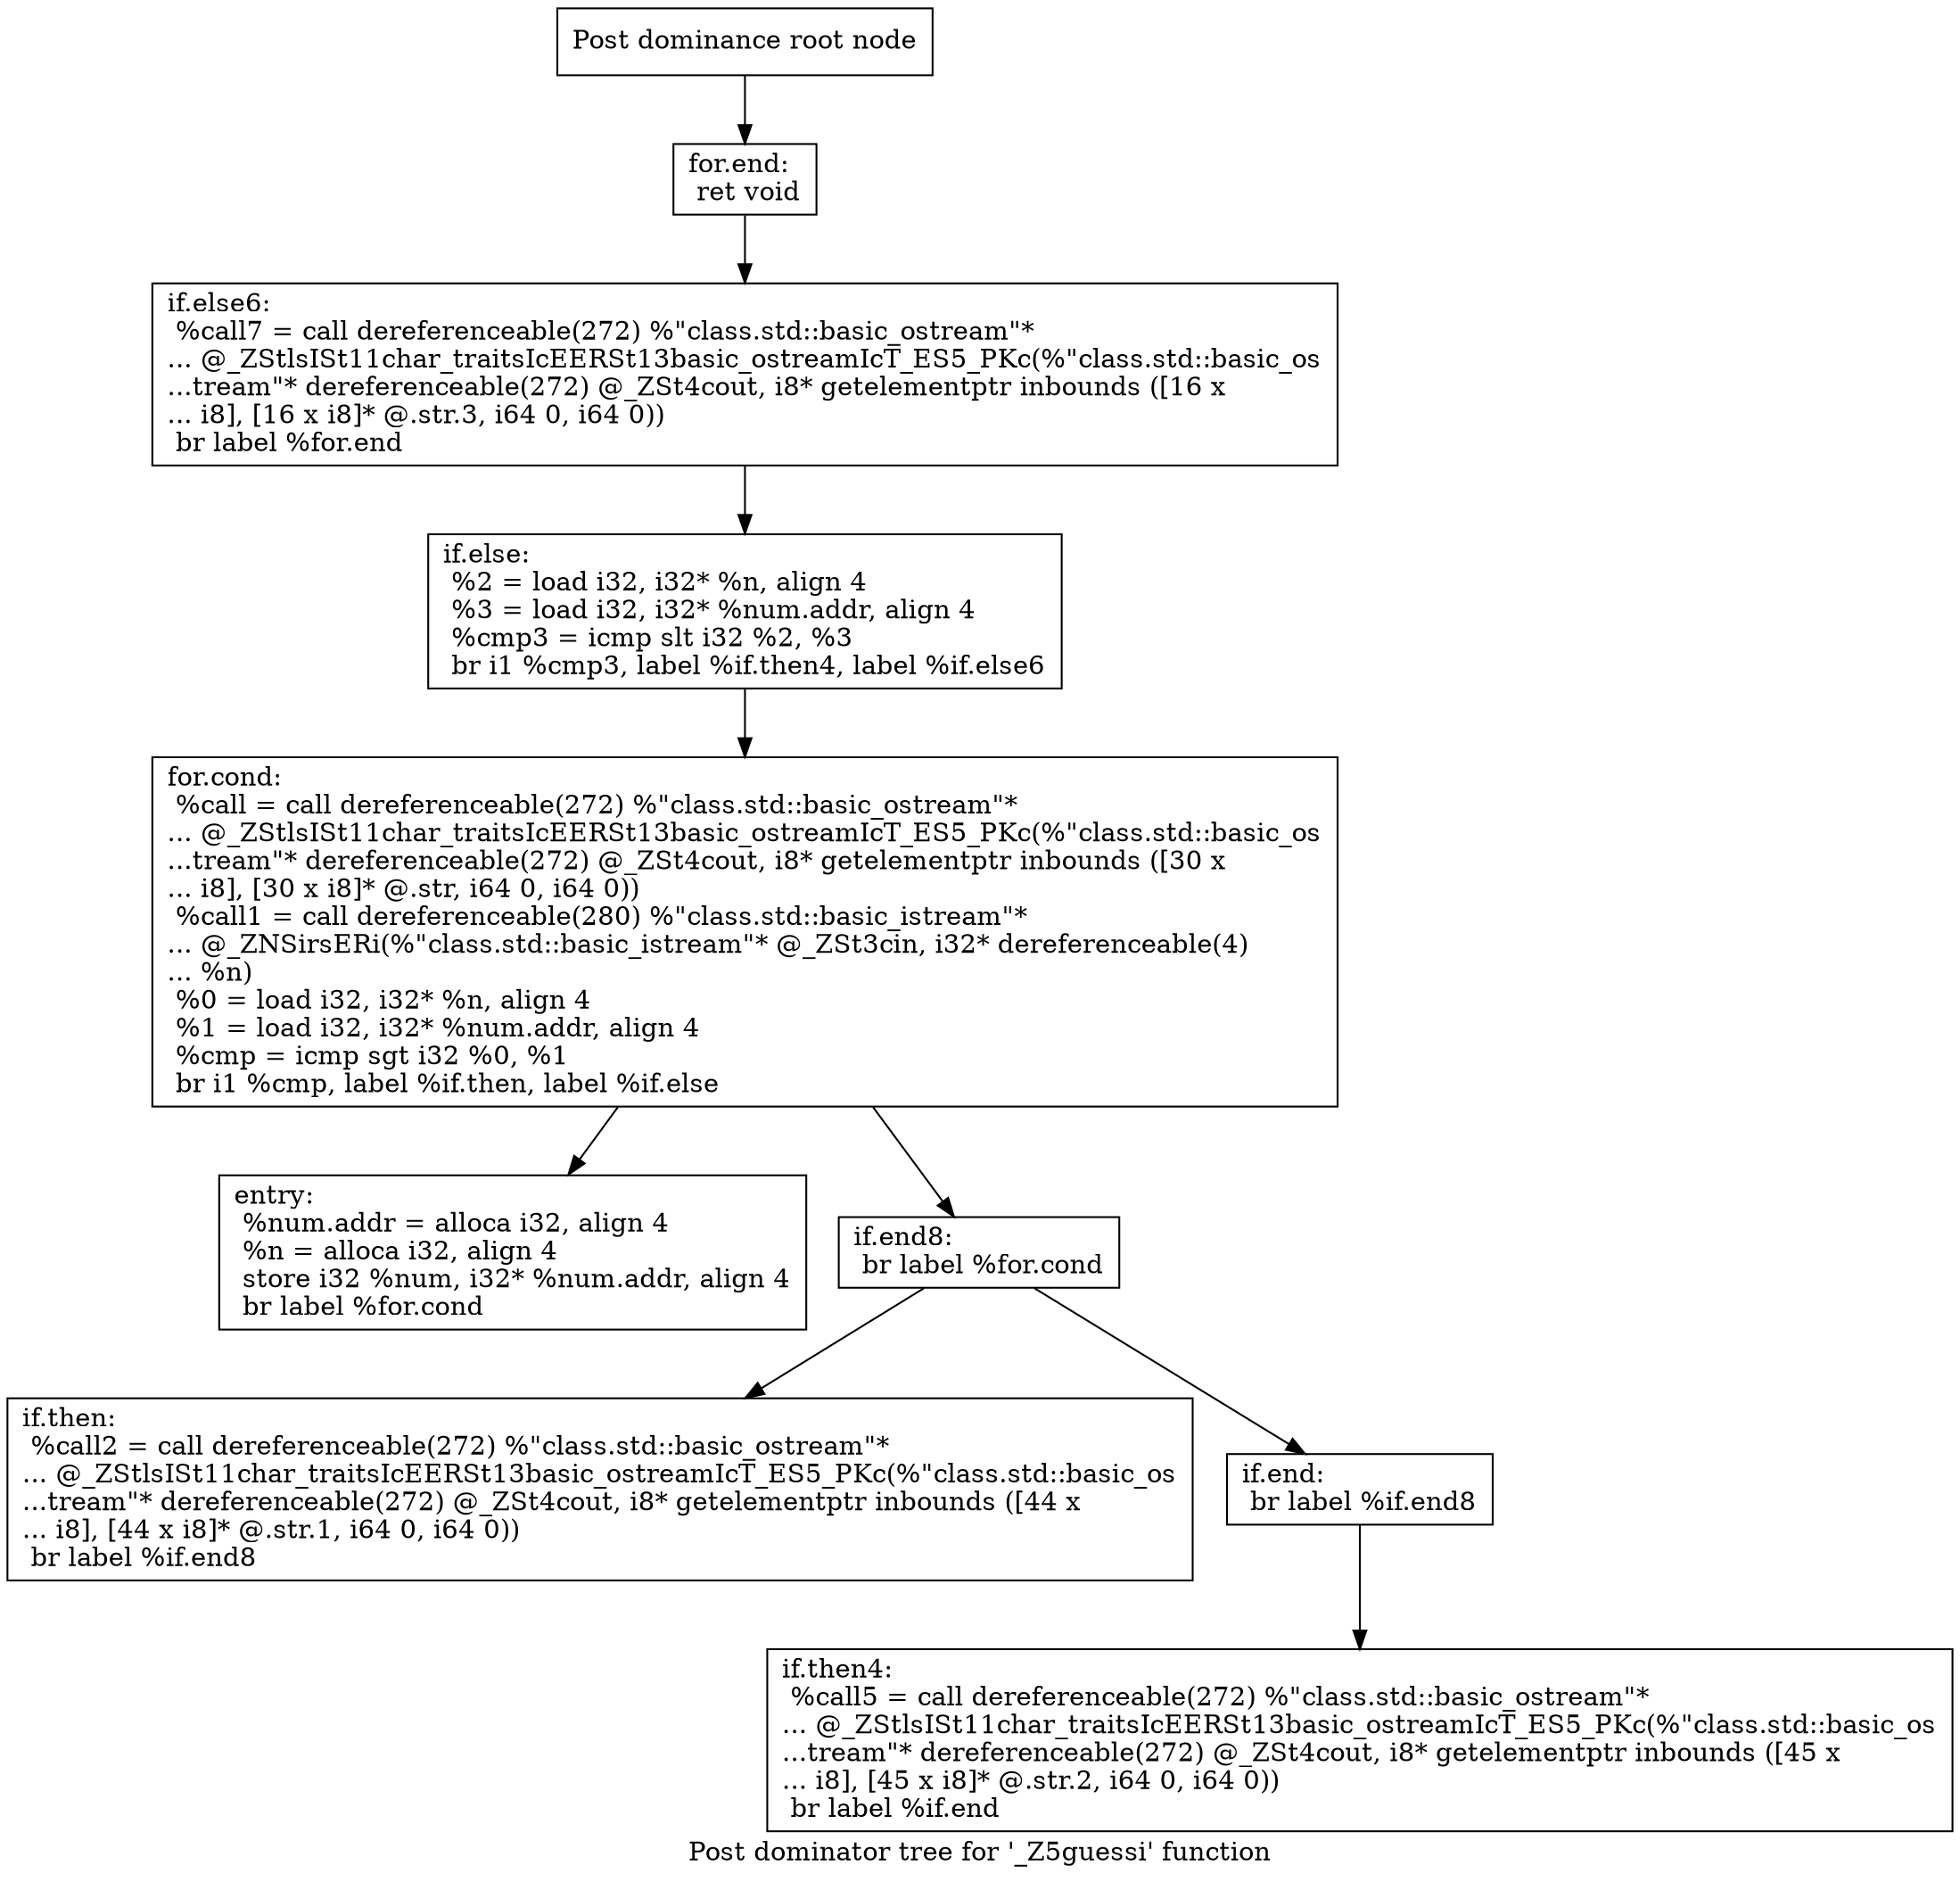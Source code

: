 digraph "Post dominator tree for '_Z5guessi' function" {
	label="Post dominator tree for '_Z5guessi' function";

	Node0x277dc20 [shape=record,label="{Post dominance root node}"];
	Node0x277dc20 -> Node0x27836e0;
	Node0x27836e0 [shape=record,label="{for.end:                                          \l  ret void\l}"];
	Node0x27836e0 -> Node0x274ee20;
	Node0x274ee20 [shape=record,label="{if.else6:                                         \l  %call7 = call dereferenceable(272) %\"class.std::basic_ostream\"*\l... @_ZStlsISt11char_traitsIcEERSt13basic_ostreamIcT_ES5_PKc(%\"class.std::basic_os\l...tream\"* dereferenceable(272) @_ZSt4cout, i8* getelementptr inbounds ([16 x\l... i8], [16 x i8]* @.str.3, i64 0, i64 0))\l  br label %for.end\l}"];
	Node0x274ee20 -> Node0x274ee60;
	Node0x274ee60 [shape=record,label="{if.else:                                          \l  %2 = load i32, i32* %n, align 4\l  %3 = load i32, i32* %num.addr, align 4\l  %cmp3 = icmp slt i32 %2, %3\l  br i1 %cmp3, label %if.then4, label %if.else6\l}"];
	Node0x274ee60 -> Node0x274eea0;
	Node0x274eea0 [shape=record,label="{for.cond:                                         \l  %call = call dereferenceable(272) %\"class.std::basic_ostream\"*\l... @_ZStlsISt11char_traitsIcEERSt13basic_ostreamIcT_ES5_PKc(%\"class.std::basic_os\l...tream\"* dereferenceable(272) @_ZSt4cout, i8* getelementptr inbounds ([30 x\l... i8], [30 x i8]* @.str, i64 0, i64 0))\l  %call1 = call dereferenceable(280) %\"class.std::basic_istream\"*\l... @_ZNSirsERi(%\"class.std::basic_istream\"* @_ZSt3cin, i32* dereferenceable(4)\l... %n)\l  %0 = load i32, i32* %n, align 4\l  %1 = load i32, i32* %num.addr, align 4\l  %cmp = icmp sgt i32 %0, %1\l  br i1 %cmp, label %if.then, label %if.else\l}"];
	Node0x274eea0 -> Node0x274f2f0;
	Node0x274eea0 -> Node0x274f330;
	Node0x274f2f0 [shape=record,label="{entry:\l  %num.addr = alloca i32, align 4\l  %n = alloca i32, align 4\l  store i32 %num, i32* %num.addr, align 4\l  br label %for.cond\l}"];
	Node0x274f330 [shape=record,label="{if.end8:                                          \l  br label %for.cond\l}"];
	Node0x274f330 -> Node0x274f370;
	Node0x274f330 -> Node0x274f3b0;
	Node0x274f370 [shape=record,label="{if.then:                                          \l  %call2 = call dereferenceable(272) %\"class.std::basic_ostream\"*\l... @_ZStlsISt11char_traitsIcEERSt13basic_ostreamIcT_ES5_PKc(%\"class.std::basic_os\l...tream\"* dereferenceable(272) @_ZSt4cout, i8* getelementptr inbounds ([44 x\l... i8], [44 x i8]* @.str.1, i64 0, i64 0))\l  br label %if.end8\l}"];
	Node0x274f3b0 [shape=record,label="{if.end:                                           \l  br label %if.end8\l}"];
	Node0x274f3b0 -> Node0x274f3f0;
	Node0x274f3f0 [shape=record,label="{if.then4:                                         \l  %call5 = call dereferenceable(272) %\"class.std::basic_ostream\"*\l... @_ZStlsISt11char_traitsIcEERSt13basic_ostreamIcT_ES5_PKc(%\"class.std::basic_os\l...tream\"* dereferenceable(272) @_ZSt4cout, i8* getelementptr inbounds ([45 x\l... i8], [45 x i8]* @.str.2, i64 0, i64 0))\l  br label %if.end\l}"];
}
